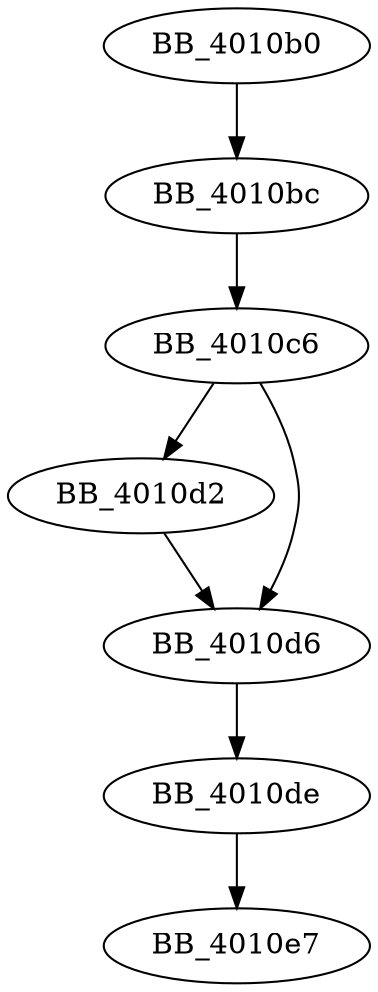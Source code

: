 DiGraph sub_4010B0{
BB_4010b0->BB_4010bc
BB_4010bc->BB_4010c6
BB_4010c6->BB_4010d2
BB_4010c6->BB_4010d6
BB_4010d2->BB_4010d6
BB_4010d6->BB_4010de
BB_4010de->BB_4010e7
}

